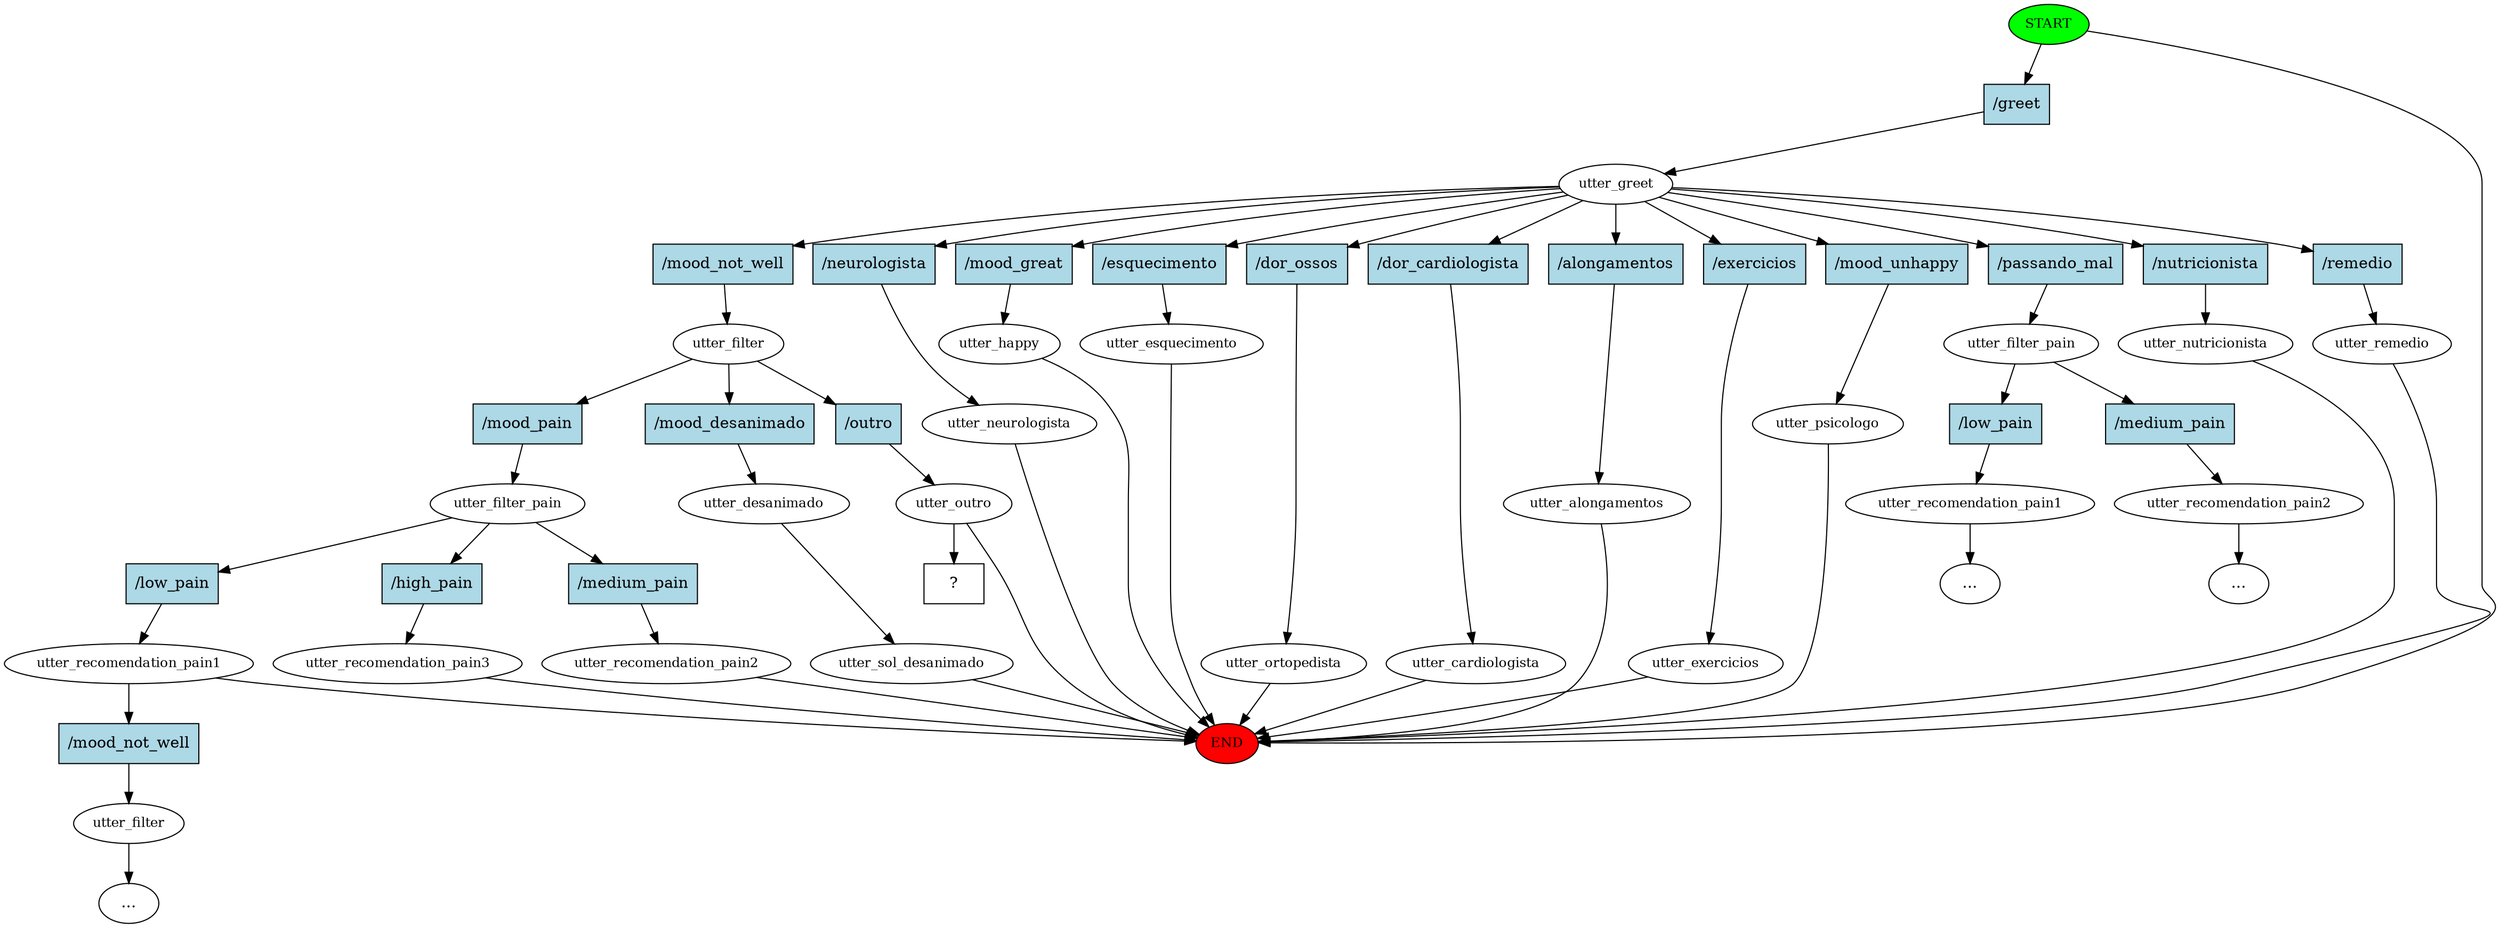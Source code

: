 digraph  {
0 [class="start active", fillcolor=green, fontsize=12, label=START, style=filled];
"-1" [class=end, fillcolor=red, fontsize=12, label=END, style=filled];
1 [class=active, fontsize=12, label=utter_greet];
2 [class="", fontsize=12, label=utter_ortopedista];
4 [class="", fontsize=12, label=utter_cardiologista];
6 [class="", fontsize=12, label=utter_filter_pain];
7 [class="", fontsize=12, label=utter_recomendation_pain1];
"-3" [class=ellipsis, label="..."];
10 [class="", fontsize=12, label=utter_recomendation_pain2];
"-4" [class=ellipsis, label="..."];
12 [class="", fontsize=12, label=utter_neurologista];
14 [class="", fontsize=12, label=utter_alongamentos];
16 [class="", fontsize=12, label=utter_exercicios];
18 [class="", fontsize=12, label=utter_psicologo];
20 [class="", fontsize=12, label=utter_nutricionista];
22 [class="", fontsize=12, label=utter_remedio];
24 [class=active, fontsize=12, label=utter_filter];
25 [class="", fontsize=12, label=utter_filter_pain];
26 [class="", fontsize=12, label=utter_recomendation_pain1];
27 [class="", fontsize=12, label=utter_filter];
"-5" [class=ellipsis, label="..."];
29 [class="", fontsize=12, label=utter_happy];
37 [class="", fontsize=12, label=utter_recomendation_pain2];
41 [class="", fontsize=12, label=utter_recomendation_pain3];
44 [class="", fontsize=12, label=utter_desanimado];
45 [class="", fontsize=12, label=utter_sol_desanimado];
48 [class=active, fontsize=12, label=utter_outro];
50 [class="", fontsize=12, label=utter_esquecimento];
58 [class="intent dashed active", label="  ?  ", shape=rect];
59 [class="intent active", fillcolor=lightblue, label="/greet", shape=rect, style=filled];
60 [class=intent, fillcolor=lightblue, label="/dor_ossos", shape=rect, style=filled];
61 [class=intent, fillcolor=lightblue, label="/dor_cardiologista", shape=rect, style=filled];
62 [class=intent, fillcolor=lightblue, label="/passando_mal", shape=rect, style=filled];
63 [class=intent, fillcolor=lightblue, label="/neurologista", shape=rect, style=filled];
64 [class=intent, fillcolor=lightblue, label="/alongamentos", shape=rect, style=filled];
65 [class=intent, fillcolor=lightblue, label="/exercicios", shape=rect, style=filled];
66 [class=intent, fillcolor=lightblue, label="/mood_unhappy", shape=rect, style=filled];
67 [class=intent, fillcolor=lightblue, label="/nutricionista", shape=rect, style=filled];
68 [class=intent, fillcolor=lightblue, label="/remedio", shape=rect, style=filled];
69 [class="intent active", fillcolor=lightblue, label="/mood_not_well", shape=rect, style=filled];
70 [class=intent, fillcolor=lightblue, label="/mood_great", shape=rect, style=filled];
71 [class=intent, fillcolor=lightblue, label="/esquecimento", shape=rect, style=filled];
72 [class=intent, fillcolor=lightblue, label="/low_pain", shape=rect, style=filled];
73 [class=intent, fillcolor=lightblue, label="/medium_pain", shape=rect, style=filled];
74 [class=intent, fillcolor=lightblue, label="/mood_pain", shape=rect, style=filled];
75 [class=intent, fillcolor=lightblue, label="/mood_desanimado", shape=rect, style=filled];
76 [class="intent active", fillcolor=lightblue, label="/outro", shape=rect, style=filled];
77 [class=intent, fillcolor=lightblue, label="/low_pain", shape=rect, style=filled];
78 [class=intent, fillcolor=lightblue, label="/medium_pain", shape=rect, style=filled];
79 [class=intent, fillcolor=lightblue, label="/high_pain", shape=rect, style=filled];
80 [class=intent, fillcolor=lightblue, label="/mood_not_well", shape=rect, style=filled];
0 -> "-1"  [class="", key=NONE, label=""];
0 -> 59  [class=active, key=0];
1 -> 60  [class="", key=0];
1 -> 61  [class="", key=0];
1 -> 62  [class="", key=0];
1 -> 63  [class="", key=0];
1 -> 64  [class="", key=0];
1 -> 65  [class="", key=0];
1 -> 66  [class="", key=0];
1 -> 67  [class="", key=0];
1 -> 68  [class="", key=0];
1 -> 69  [class=active, key=0];
1 -> 70  [class="", key=0];
1 -> 71  [class="", key=0];
2 -> "-1"  [class="", key=NONE, label=""];
4 -> "-1"  [class="", key=NONE, label=""];
6 -> 72  [class="", key=0];
6 -> 73  [class="", key=0];
7 -> "-3"  [class="", key=NONE, label=""];
10 -> "-4"  [class="", key=NONE, label=""];
12 -> "-1"  [class="", key=NONE, label=""];
14 -> "-1"  [class="", key=NONE, label=""];
16 -> "-1"  [class="", key=NONE, label=""];
18 -> "-1"  [class="", key=NONE, label=""];
20 -> "-1"  [class="", key=NONE, label=""];
22 -> "-1"  [class="", key=NONE, label=""];
24 -> 74  [class="", key=0];
24 -> 75  [class="", key=0];
24 -> 76  [class=active, key=0];
25 -> 77  [class="", key=0];
25 -> 78  [class="", key=0];
25 -> 79  [class="", key=0];
26 -> "-1"  [class="", key=NONE, label=""];
26 -> 80  [class="", key=0];
27 -> "-5"  [class="", key=NONE, label=""];
29 -> "-1"  [class="", key=NONE, label=""];
37 -> "-1"  [class="", key=NONE, label=""];
41 -> "-1"  [class="", key=NONE, label=""];
44 -> 45  [class="", key=NONE, label=""];
45 -> "-1"  [class="", key=NONE, label=""];
48 -> "-1"  [class="", key=NONE, label=""];
48 -> 58  [class=active, key=NONE, label=""];
50 -> "-1"  [class="", key=NONE, label=""];
59 -> 1  [class=active, key=0];
60 -> 2  [class="", key=0];
61 -> 4  [class="", key=0];
62 -> 6  [class="", key=0];
63 -> 12  [class="", key=0];
64 -> 14  [class="", key=0];
65 -> 16  [class="", key=0];
66 -> 18  [class="", key=0];
67 -> 20  [class="", key=0];
68 -> 22  [class="", key=0];
69 -> 24  [class=active, key=0];
70 -> 29  [class="", key=0];
71 -> 50  [class="", key=0];
72 -> 7  [class="", key=0];
73 -> 10  [class="", key=0];
74 -> 25  [class="", key=0];
75 -> 44  [class="", key=0];
76 -> 48  [class=active, key=0];
77 -> 26  [class="", key=0];
78 -> 37  [class="", key=0];
79 -> 41  [class="", key=0];
80 -> 27  [class="", key=0];
}
